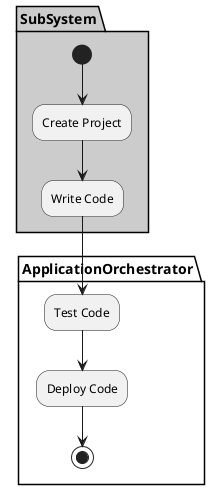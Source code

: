 @startuml

partition "ApplicationOrchestrator" {

}

partition SubSystem  #cccccc {
  (*) --> "Create Project"
  --> "Write Code"
}

partition "ApplicationOrchestrator" {
  "Write Code" --> "Test Code"
  "Test Code" --> "Deploy Code"
  "Deploy Code" --> (*)
}

@enduml
